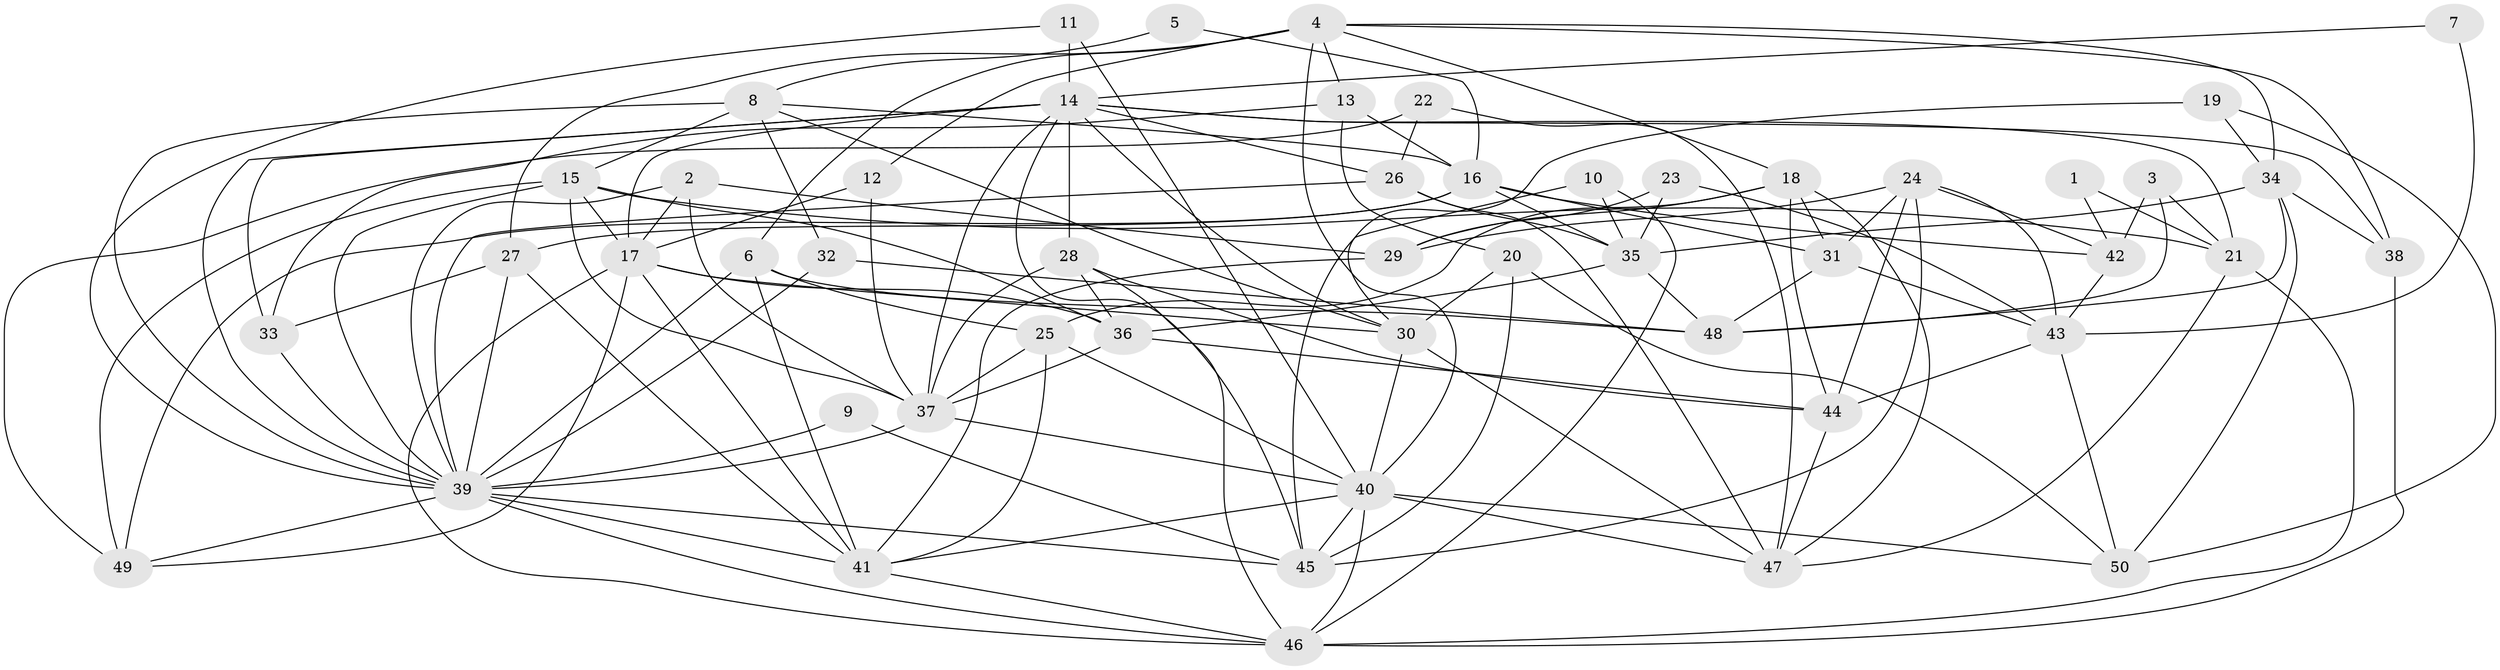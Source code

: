 // original degree distribution, {7: 0.06060606060606061, 5: 0.18181818181818182, 2: 0.12121212121212122, 4: 0.2828282828282828, 3: 0.2828282828282828, 8: 0.010101010101010102, 6: 0.06060606060606061}
// Generated by graph-tools (version 1.1) at 2025/50/03/09/25 03:50:12]
// undirected, 50 vertices, 140 edges
graph export_dot {
graph [start="1"]
  node [color=gray90,style=filled];
  1;
  2;
  3;
  4;
  5;
  6;
  7;
  8;
  9;
  10;
  11;
  12;
  13;
  14;
  15;
  16;
  17;
  18;
  19;
  20;
  21;
  22;
  23;
  24;
  25;
  26;
  27;
  28;
  29;
  30;
  31;
  32;
  33;
  34;
  35;
  36;
  37;
  38;
  39;
  40;
  41;
  42;
  43;
  44;
  45;
  46;
  47;
  48;
  49;
  50;
  1 -- 21 [weight=1.0];
  1 -- 42 [weight=1.0];
  2 -- 17 [weight=1.0];
  2 -- 29 [weight=1.0];
  2 -- 37 [weight=1.0];
  2 -- 39 [weight=1.0];
  3 -- 21 [weight=1.0];
  3 -- 42 [weight=1.0];
  3 -- 48 [weight=1.0];
  4 -- 6 [weight=1.0];
  4 -- 12 [weight=1.0];
  4 -- 13 [weight=1.0];
  4 -- 18 [weight=1.0];
  4 -- 27 [weight=1.0];
  4 -- 34 [weight=1.0];
  4 -- 38 [weight=1.0];
  4 -- 40 [weight=1.0];
  5 -- 8 [weight=1.0];
  5 -- 16 [weight=1.0];
  6 -- 25 [weight=1.0];
  6 -- 39 [weight=1.0];
  6 -- 41 [weight=1.0];
  6 -- 48 [weight=1.0];
  7 -- 14 [weight=1.0];
  7 -- 43 [weight=2.0];
  8 -- 15 [weight=1.0];
  8 -- 16 [weight=1.0];
  8 -- 30 [weight=1.0];
  8 -- 32 [weight=1.0];
  8 -- 39 [weight=1.0];
  9 -- 39 [weight=1.0];
  9 -- 45 [weight=1.0];
  10 -- 35 [weight=1.0];
  10 -- 45 [weight=1.0];
  10 -- 46 [weight=1.0];
  11 -- 14 [weight=1.0];
  11 -- 39 [weight=1.0];
  11 -- 40 [weight=1.0];
  12 -- 17 [weight=1.0];
  12 -- 37 [weight=1.0];
  13 -- 16 [weight=1.0];
  13 -- 20 [weight=1.0];
  13 -- 33 [weight=1.0];
  14 -- 17 [weight=1.0];
  14 -- 21 [weight=1.0];
  14 -- 26 [weight=1.0];
  14 -- 28 [weight=1.0];
  14 -- 30 [weight=1.0];
  14 -- 33 [weight=1.0];
  14 -- 37 [weight=1.0];
  14 -- 38 [weight=1.0];
  14 -- 39 [weight=1.0];
  14 -- 45 [weight=1.0];
  15 -- 17 [weight=1.0];
  15 -- 21 [weight=1.0];
  15 -- 36 [weight=1.0];
  15 -- 37 [weight=1.0];
  15 -- 39 [weight=1.0];
  15 -- 49 [weight=1.0];
  16 -- 27 [weight=1.0];
  16 -- 31 [weight=1.0];
  16 -- 35 [weight=1.0];
  16 -- 42 [weight=1.0];
  16 -- 49 [weight=1.0];
  17 -- 30 [weight=1.0];
  17 -- 36 [weight=1.0];
  17 -- 41 [weight=1.0];
  17 -- 46 [weight=1.0];
  17 -- 49 [weight=1.0];
  18 -- 25 [weight=1.0];
  18 -- 29 [weight=1.0];
  18 -- 31 [weight=1.0];
  18 -- 44 [weight=1.0];
  18 -- 47 [weight=1.0];
  19 -- 30 [weight=1.0];
  19 -- 34 [weight=1.0];
  19 -- 50 [weight=1.0];
  20 -- 30 [weight=1.0];
  20 -- 45 [weight=1.0];
  20 -- 50 [weight=1.0];
  21 -- 46 [weight=1.0];
  21 -- 47 [weight=1.0];
  22 -- 26 [weight=1.0];
  22 -- 47 [weight=1.0];
  22 -- 49 [weight=1.0];
  23 -- 29 [weight=1.0];
  23 -- 35 [weight=1.0];
  23 -- 43 [weight=1.0];
  24 -- 29 [weight=1.0];
  24 -- 31 [weight=1.0];
  24 -- 42 [weight=1.0];
  24 -- 43 [weight=1.0];
  24 -- 44 [weight=1.0];
  24 -- 45 [weight=1.0];
  25 -- 37 [weight=1.0];
  25 -- 40 [weight=1.0];
  25 -- 41 [weight=1.0];
  26 -- 35 [weight=1.0];
  26 -- 39 [weight=1.0];
  26 -- 47 [weight=1.0];
  27 -- 33 [weight=1.0];
  27 -- 39 [weight=1.0];
  27 -- 41 [weight=1.0];
  28 -- 36 [weight=1.0];
  28 -- 37 [weight=1.0];
  28 -- 44 [weight=1.0];
  28 -- 46 [weight=1.0];
  29 -- 41 [weight=1.0];
  30 -- 40 [weight=1.0];
  30 -- 47 [weight=1.0];
  31 -- 43 [weight=1.0];
  31 -- 48 [weight=1.0];
  32 -- 39 [weight=1.0];
  32 -- 48 [weight=1.0];
  33 -- 39 [weight=1.0];
  34 -- 35 [weight=1.0];
  34 -- 38 [weight=1.0];
  34 -- 48 [weight=1.0];
  34 -- 50 [weight=1.0];
  35 -- 36 [weight=1.0];
  35 -- 48 [weight=1.0];
  36 -- 37 [weight=1.0];
  36 -- 44 [weight=1.0];
  37 -- 39 [weight=1.0];
  37 -- 40 [weight=1.0];
  38 -- 46 [weight=1.0];
  39 -- 41 [weight=1.0];
  39 -- 45 [weight=1.0];
  39 -- 46 [weight=1.0];
  39 -- 49 [weight=1.0];
  40 -- 41 [weight=1.0];
  40 -- 45 [weight=1.0];
  40 -- 46 [weight=1.0];
  40 -- 47 [weight=1.0];
  40 -- 50 [weight=1.0];
  41 -- 46 [weight=1.0];
  42 -- 43 [weight=1.0];
  43 -- 44 [weight=1.0];
  43 -- 50 [weight=1.0];
  44 -- 47 [weight=1.0];
}
